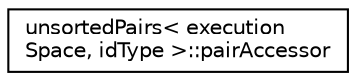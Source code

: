digraph "Graphical Class Hierarchy"
{
 // LATEX_PDF_SIZE
  edge [fontname="Helvetica",fontsize="10",labelfontname="Helvetica",labelfontsize="10"];
  node [fontname="Helvetica",fontsize="10",shape=record];
  rankdir="LR";
  Node0 [label="unsortedPairs\< execution\lSpace, idType \>::pairAccessor",height=0.2,width=0.4,color="black", fillcolor="white", style="filled",URL="$structpFlow_1_1unsortedPairs_1_1pairAccessor.html",tooltip=" "];
}
